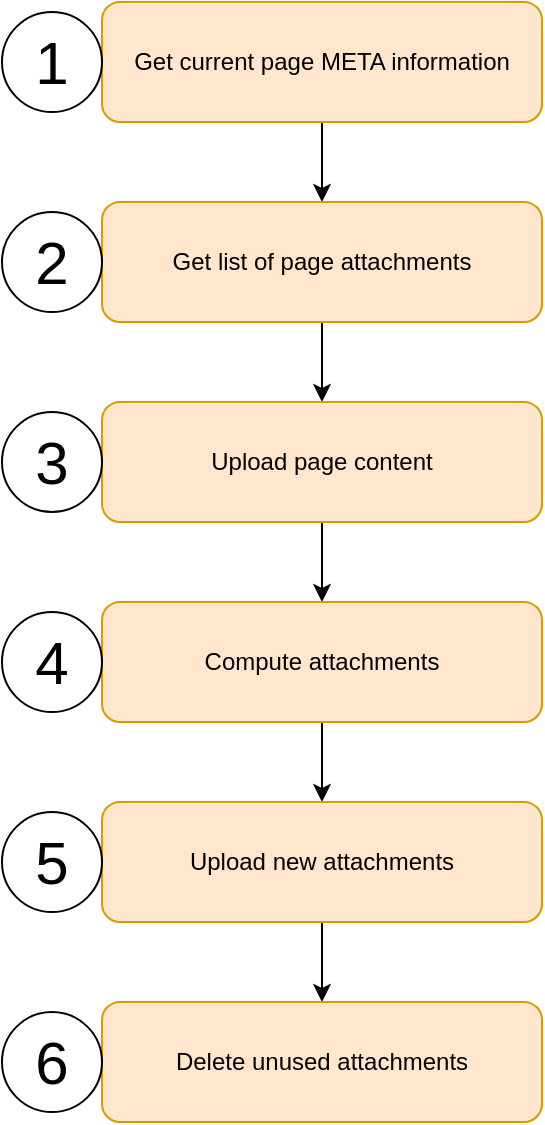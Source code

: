 <mxfile version="20.3.0" type="device"><diagram id="CascMdv93nAzs8j6q28Q" name="Page-1"><mxGraphModel dx="979" dy="816" grid="1" gridSize="10" guides="1" tooltips="1" connect="1" arrows="1" fold="1" page="1" pageScale="1" pageWidth="827" pageHeight="1169" math="0" shadow="0"><root><mxCell id="0"/><mxCell id="1" parent="0"/><mxCell id="7cxiI9BCCItFAycVOj4Z-6" style="edgeStyle=orthogonalEdgeStyle;rounded=0;orthogonalLoop=1;jettySize=auto;html=1;" parent="1" source="7cxiI9BCCItFAycVOj4Z-1" target="7cxiI9BCCItFAycVOj4Z-2" edge="1"><mxGeometry relative="1" as="geometry"/></mxCell><mxCell id="7cxiI9BCCItFAycVOj4Z-1" value="Get current page META information" style="rounded=1;whiteSpace=wrap;html=1;fillColor=#ffe6cc;strokeColor=#d79b00;" parent="1" vertex="1"><mxGeometry x="160" y="100" width="220" height="60" as="geometry"/></mxCell><mxCell id="7cxiI9BCCItFAycVOj4Z-7" style="edgeStyle=orthogonalEdgeStyle;rounded=0;orthogonalLoop=1;jettySize=auto;html=1;entryX=0.5;entryY=0;entryDx=0;entryDy=0;" parent="1" source="7cxiI9BCCItFAycVOj4Z-2" target="7cxiI9BCCItFAycVOj4Z-3" edge="1"><mxGeometry relative="1" as="geometry"/></mxCell><mxCell id="7cxiI9BCCItFAycVOj4Z-2" value="Get list of page attachments" style="rounded=1;whiteSpace=wrap;html=1;fillColor=#ffe6cc;strokeColor=#d79b00;" parent="1" vertex="1"><mxGeometry x="160" y="200" width="220" height="60" as="geometry"/></mxCell><mxCell id="7cxiI9BCCItFAycVOj4Z-8" style="edgeStyle=orthogonalEdgeStyle;rounded=0;orthogonalLoop=1;jettySize=auto;html=1;entryX=0.5;entryY=0;entryDx=0;entryDy=0;" parent="1" source="7cxiI9BCCItFAycVOj4Z-3" target="7cxiI9BCCItFAycVOj4Z-4" edge="1"><mxGeometry relative="1" as="geometry"/></mxCell><mxCell id="7cxiI9BCCItFAycVOj4Z-3" value="Upload page content" style="rounded=1;whiteSpace=wrap;html=1;fillColor=#ffe6cc;strokeColor=#d79b00;" parent="1" vertex="1"><mxGeometry x="160" y="300" width="220" height="60" as="geometry"/></mxCell><mxCell id="7cxiI9BCCItFAycVOj4Z-9" style="edgeStyle=orthogonalEdgeStyle;rounded=0;orthogonalLoop=1;jettySize=auto;html=1;entryX=0.5;entryY=0;entryDx=0;entryDy=0;" parent="1" source="7cxiI9BCCItFAycVOj4Z-4" target="7cxiI9BCCItFAycVOj4Z-5" edge="1"><mxGeometry relative="1" as="geometry"/></mxCell><mxCell id="7cxiI9BCCItFAycVOj4Z-4" value="Compute attachments" style="rounded=1;whiteSpace=wrap;html=1;fillColor=#ffe6cc;strokeColor=#d79b00;" parent="1" vertex="1"><mxGeometry x="160" y="400" width="220" height="60" as="geometry"/></mxCell><mxCell id="fUr4_sa3jNUA04pJQNg6-2" style="edgeStyle=orthogonalEdgeStyle;rounded=0;orthogonalLoop=1;jettySize=auto;html=1;" parent="1" source="7cxiI9BCCItFAycVOj4Z-5" target="fUr4_sa3jNUA04pJQNg6-1" edge="1"><mxGeometry relative="1" as="geometry"/></mxCell><mxCell id="7cxiI9BCCItFAycVOj4Z-5" value="Upload new attachments" style="rounded=1;whiteSpace=wrap;html=1;fillColor=#ffe6cc;strokeColor=#d79b00;" parent="1" vertex="1"><mxGeometry x="160" y="500" width="220" height="60" as="geometry"/></mxCell><mxCell id="7cxiI9BCCItFAycVOj4Z-10" value="1" style="ellipse;whiteSpace=wrap;html=1;aspect=fixed;fontSize=30;" parent="1" vertex="1"><mxGeometry x="110" y="105" width="50" height="50" as="geometry"/></mxCell><mxCell id="7cxiI9BCCItFAycVOj4Z-11" value="2" style="ellipse;whiteSpace=wrap;html=1;aspect=fixed;fontSize=30;" parent="1" vertex="1"><mxGeometry x="110" y="205" width="50" height="50" as="geometry"/></mxCell><mxCell id="7cxiI9BCCItFAycVOj4Z-12" value="4" style="ellipse;whiteSpace=wrap;html=1;aspect=fixed;fontSize=30;" parent="1" vertex="1"><mxGeometry x="110" y="405" width="50" height="50" as="geometry"/></mxCell><mxCell id="7cxiI9BCCItFAycVOj4Z-13" value="3" style="ellipse;whiteSpace=wrap;html=1;aspect=fixed;fontSize=30;" parent="1" vertex="1"><mxGeometry x="110" y="305" width="50" height="50" as="geometry"/></mxCell><mxCell id="7cxiI9BCCItFAycVOj4Z-14" value="5" style="ellipse;whiteSpace=wrap;html=1;aspect=fixed;fontSize=30;" parent="1" vertex="1"><mxGeometry x="110" y="505" width="50" height="50" as="geometry"/></mxCell><mxCell id="fUr4_sa3jNUA04pJQNg6-1" value="Delete unused attachments" style="rounded=1;whiteSpace=wrap;html=1;fillColor=#ffe6cc;strokeColor=#d79b00;" parent="1" vertex="1"><mxGeometry x="160" y="600" width="220" height="60" as="geometry"/></mxCell><mxCell id="fUr4_sa3jNUA04pJQNg6-3" value="6" style="ellipse;whiteSpace=wrap;html=1;aspect=fixed;fontSize=30;" parent="1" vertex="1"><mxGeometry x="110" y="605" width="50" height="50" as="geometry"/></mxCell></root></mxGraphModel></diagram></mxfile>